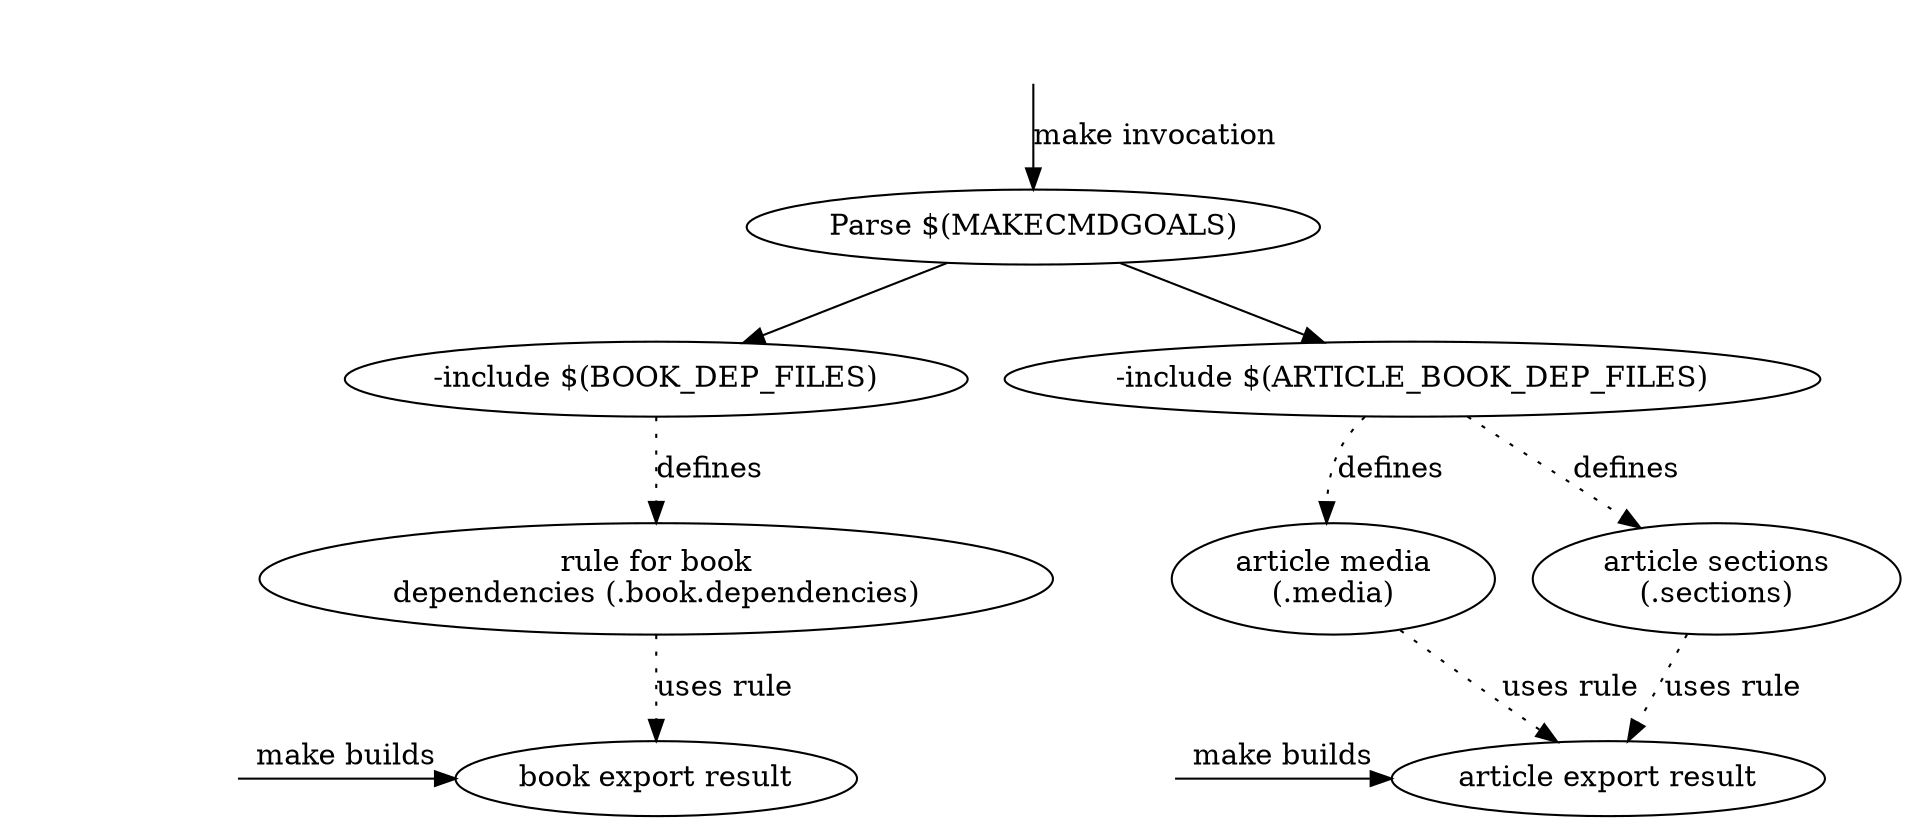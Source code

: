 digraph build_process {
    start [style=invis, shape=none];
    parse_targets [label="Parse $(MAKECMDGOALS)"];
    book_include [label="-include $(BOOK_DEP_FILES)"];
    article_include [label="-include $(ARTICLE_BOOK_DEP_FILES)"];
    
    start -> parse_targets [label="make invocation"];
    parse_targets -> book_include;
    parse_targets -> article_include;

    book_dependencies [label="rule for book\ndependencies (.book.dependencies)"];
    book_include -> book_dependencies [label="defines", style=dotted];

    article_media [label="article media\n(.media)"];
    article_sections [label="article sections\n(.sections)"];

    article_include -> article_media [label="defines", style=dotted];
    article_include -> article_sections [label="defines", style=dotted];

    book_result [label="book export result"];
    book_dummy [style=invis, shape=none];
    book_dependencies -> book_result [style=dotted, label="uses rule"];
    {rank=same; book_dummy -> book_result [label="make builds"]};

    article_result [label="article export result"];
    article_dummy [style=invis, shape=none];
    article_sections -> article_result [style=dotted, label="uses rule"];
    article_media -> article_result [style=dotted, label="uses rule"];
    {rank=same; article_dummy -> article_result [label="make builds"]};
}
